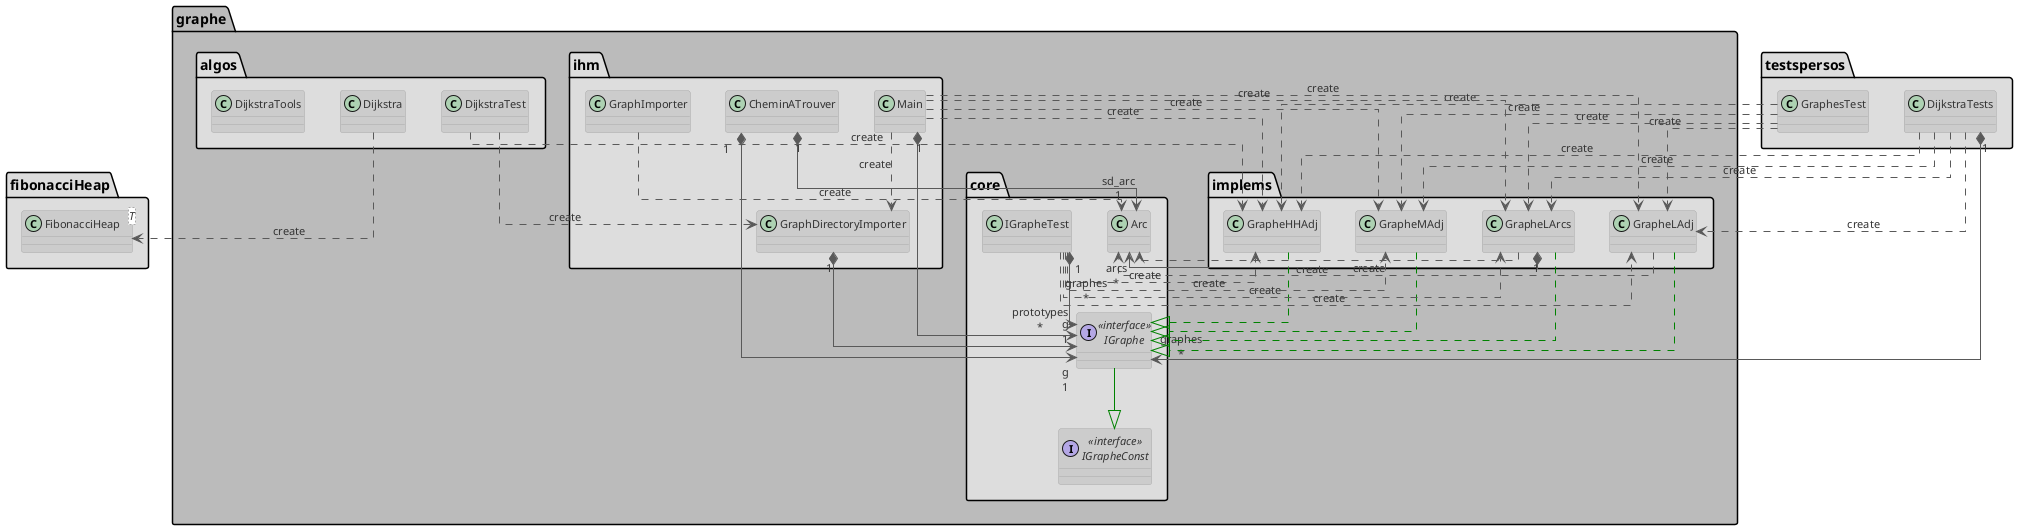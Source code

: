 @startuml
!theme reddress-lightblue
top to bottom direction
skinparam linetype ortho

package "graphe" #BBBBBB {
package "graphe.ihm" #DDDDDD {
class CheminATrouver
class GraphDirectoryImporter
class GraphImporter
class Main
}
package "graphe.algos" #DDDDDD {
class Dijkstra
class DijkstraTest
class DijkstraTools
}
package "graphe.core" #DDDDDD {
class Arc
interface IGraphe << interface >>
interface IGrapheConst << interface >>
class IGrapheTest
}
package "graphe.implems" #DDDDDD {
class GrapheHHAdj
class GrapheLAdj
class GrapheLArcs
class GrapheMAdj
}
}
package "fibonacciHeap" #DDDDDD {
class FibonacciHeap<T>
}

package "testspersos" #DDDDDD {
class GraphesTest
class DijkstraTests
}


CheminATrouver         "1" *-[#595959,plain]-> "sd_arc\n1" Arc
CheminATrouver         "1" *-[#595959,plain]-> "g\n1" IGraphe
Dijkstra                -[#595959,dashed]->  FibonacciHeap          : "«create»"
DijkstraTest            -[#595959,dashed]->  GraphDirectoryImporter : "«create»"
DijkstraTest            -[#595959,dashed]->  GrapheHHAdj            : "«create»"
DijkstraTests           -[#595959,dashed]->  GrapheHHAdj            : "«create»"
DijkstraTests           -[#595959,dashed]->  GrapheLAdj             : "«create»"
DijkstraTests           -[#595959,dashed]->  GrapheLArcs            : "«create»"
DijkstraTests           -[#595959,dashed]->  GrapheMAdj             : "«create»"
DijkstraTests          "1" *-[#595959,plain]-> "graphes\n*" IGraphe
GraphDirectoryImporter "1" *-[#595959,plain]-> "g\n1" IGraphe
GraphImporter           -[#595959,dashed]->  Arc                    : "«create»"
GrapheHHAdj             -[#008200,dashed]-^  IGraphe
GrapheLAdj              -[#595959,dashed]->  Arc                    : "«create»"
GrapheLAdj              -[#008200,dashed]-^  IGraphe
GrapheLArcs             -[#595959,dashed]->  Arc                    : "«create»"
GrapheLArcs            "1" *-[#595959,plain]-> "arcs\n*" Arc
GrapheLArcs             -[#008200,dashed]-^  IGraphe
GrapheMAdj              -[#008200,dashed]-^  IGraphe
GraphesTest             -[#595959,dashed]->  GrapheHHAdj            : "«create»"
GraphesTest             -[#595959,dashed]->  GrapheLAdj             : "«create»"
GraphesTest             -[#595959,dashed]->  GrapheLArcs            : "«create»"
GraphesTest             -[#595959,dashed]->  GrapheMAdj             : "«create»"
IGraphe                 -[#008200,plain]-^  IGrapheConst
IGrapheTest             -[#595959,dashed]->  GrapheHHAdj            : "«create»"
IGrapheTest             -[#595959,dashed]->  GrapheLAdj             : "«create»"
IGrapheTest             -[#595959,dashed]->  GrapheLArcs            : "«create»"
IGrapheTest             -[#595959,dashed]->  GrapheMAdj             : "«create»"
IGrapheTest            "1" *-[#595959,plain]-> "graphes\n*" IGraphe
Main                    -[#595959,dashed]->  GraphDirectoryImporter : "«create»"
Main                    -[#595959,dashed]->  GrapheHHAdj            : "«create»"
Main                    -[#595959,dashed]->  GrapheLAdj             : "«create»"
Main                    -[#595959,dashed]->  GrapheLArcs            : "«create»"
Main                    -[#595959,dashed]->  GrapheMAdj             : "«create»"
Main                   "1" *-[#595959,plain]-> "prototypes\n*" IGraphe
@enduml